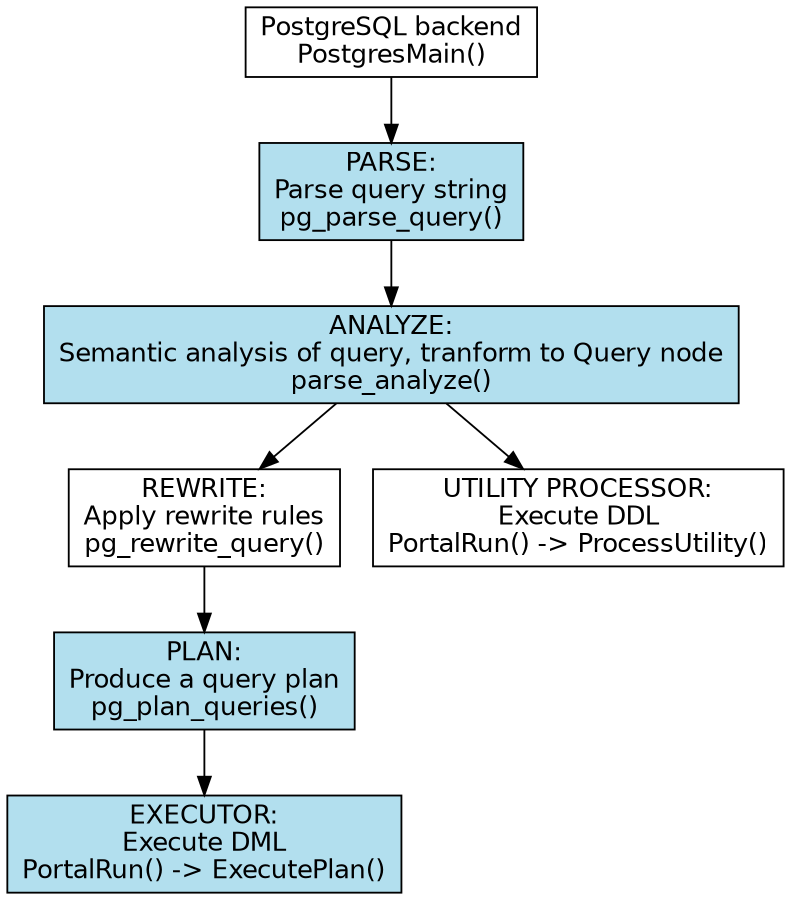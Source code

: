 digraph "less" {
	graph [	fontname = "Helvetica",
		fontsize = 10,
		size = "6,6" ];
	node [	fontname = "Helvetica", shape = "box" ];

	MAIN [ label="PostgreSQL backend\nPostgresMain()" ];
	PARSE [ label="PARSE:\nParse query string\npg_parse_query()", fillcolor=lightblue2, style=filled ];
	ANALYZE [ label="ANALYZE:\nSemantic analysis of query, tranform to Query node\nparse_analyze()", fillcolor=lightblue2, style=filled ];
	REWRITE [ label="REWRITE:\nApply rewrite rules\npg_rewrite_query()" ];
	PLAN [ label="PLAN:\nProduce a query plan\npg_plan_queries()", fillcolor=lightblue2, style=filled ];
	EXECUTOR [ label="EXECUTOR:\nExecute DML\nPortalRun() -> ExecutePlan()", fillcolor=lightblue2, style=filled ];
	UTILITYPROCESSOR [ label="UTILITY PROCESSOR:\nExecute DDL\nPortalRun() -> ProcessUtility()" ];
	
	MAIN -> PARSE;
	PARSE -> ANALYZE;
	ANALYZE -> REWRITE;
	ANALYZE -> UTILITYPROCESSOR;
	REWRITE -> PLAN;
	PLAN -> EXECUTOR;
}